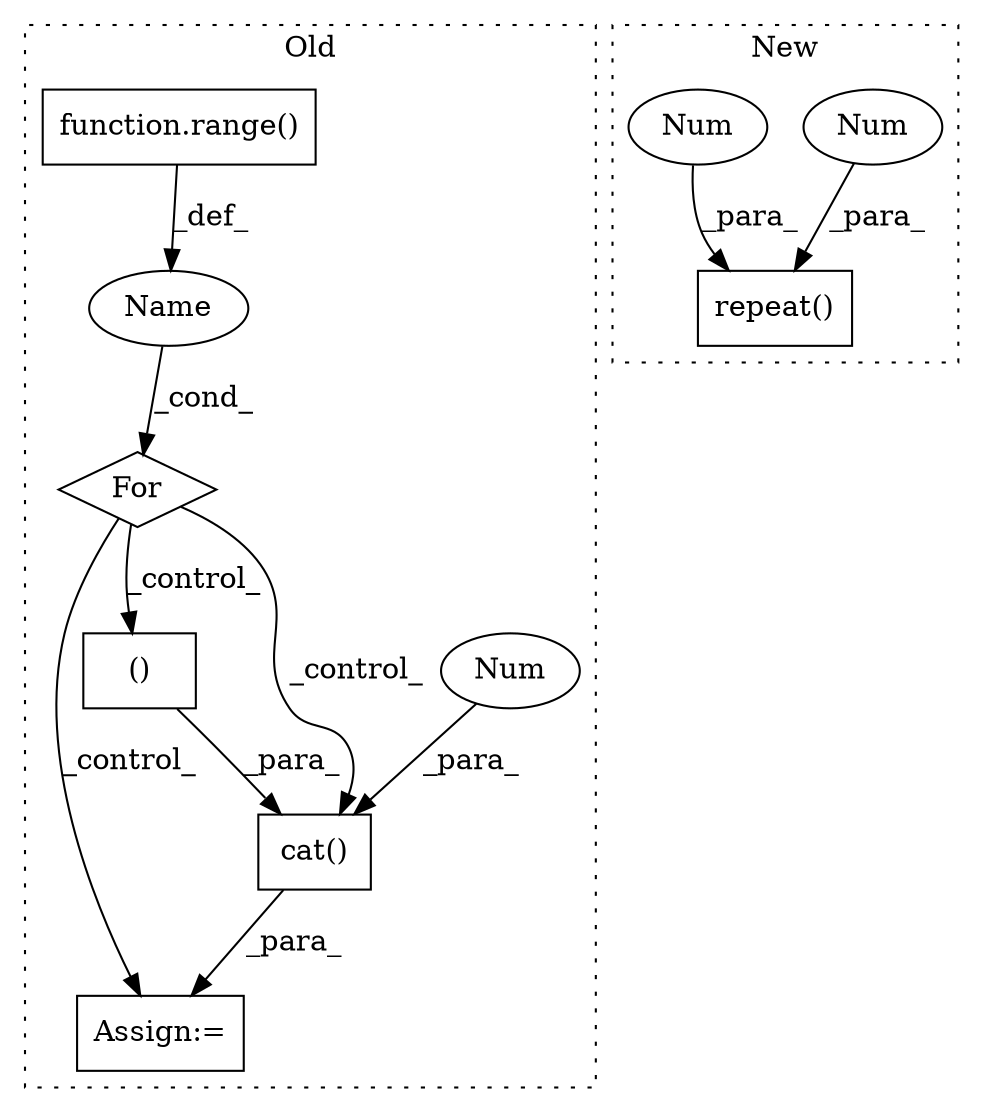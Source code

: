 digraph G {
subgraph cluster0 {
1 [label="function.range()" a="75" s="3376,3396" l="6,1" shape="box"];
5 [label="For" a="107" s="3367,3397" l="4,14" shape="diamond"];
6 [label="Name" a="87" s="3371" l="1" shape="ellipse"];
7 [label="Assign:=" a="68" s="3537" l="3" shape="box"];
8 [label="()" a="54" s="3583" l="41" shape="box"];
9 [label="cat()" a="75" s="3540,3628" l="31,1" shape="box"];
10 [label="Num" a="76" s="3627" l="1" shape="ellipse"];
label = "Old";
style="dotted";
}
subgraph cluster1 {
2 [label="repeat()" a="75" s="3340,3385" l="23,1" shape="box"];
3 [label="Num" a="76" s="3363" l="1" shape="ellipse"];
4 [label="Num" a="76" s="3366" l="1" shape="ellipse"];
label = "New";
style="dotted";
}
1 -> 6 [label="_def_"];
3 -> 2 [label="_para_"];
4 -> 2 [label="_para_"];
5 -> 9 [label="_control_"];
5 -> 8 [label="_control_"];
5 -> 7 [label="_control_"];
6 -> 5 [label="_cond_"];
8 -> 9 [label="_para_"];
9 -> 7 [label="_para_"];
10 -> 9 [label="_para_"];
}